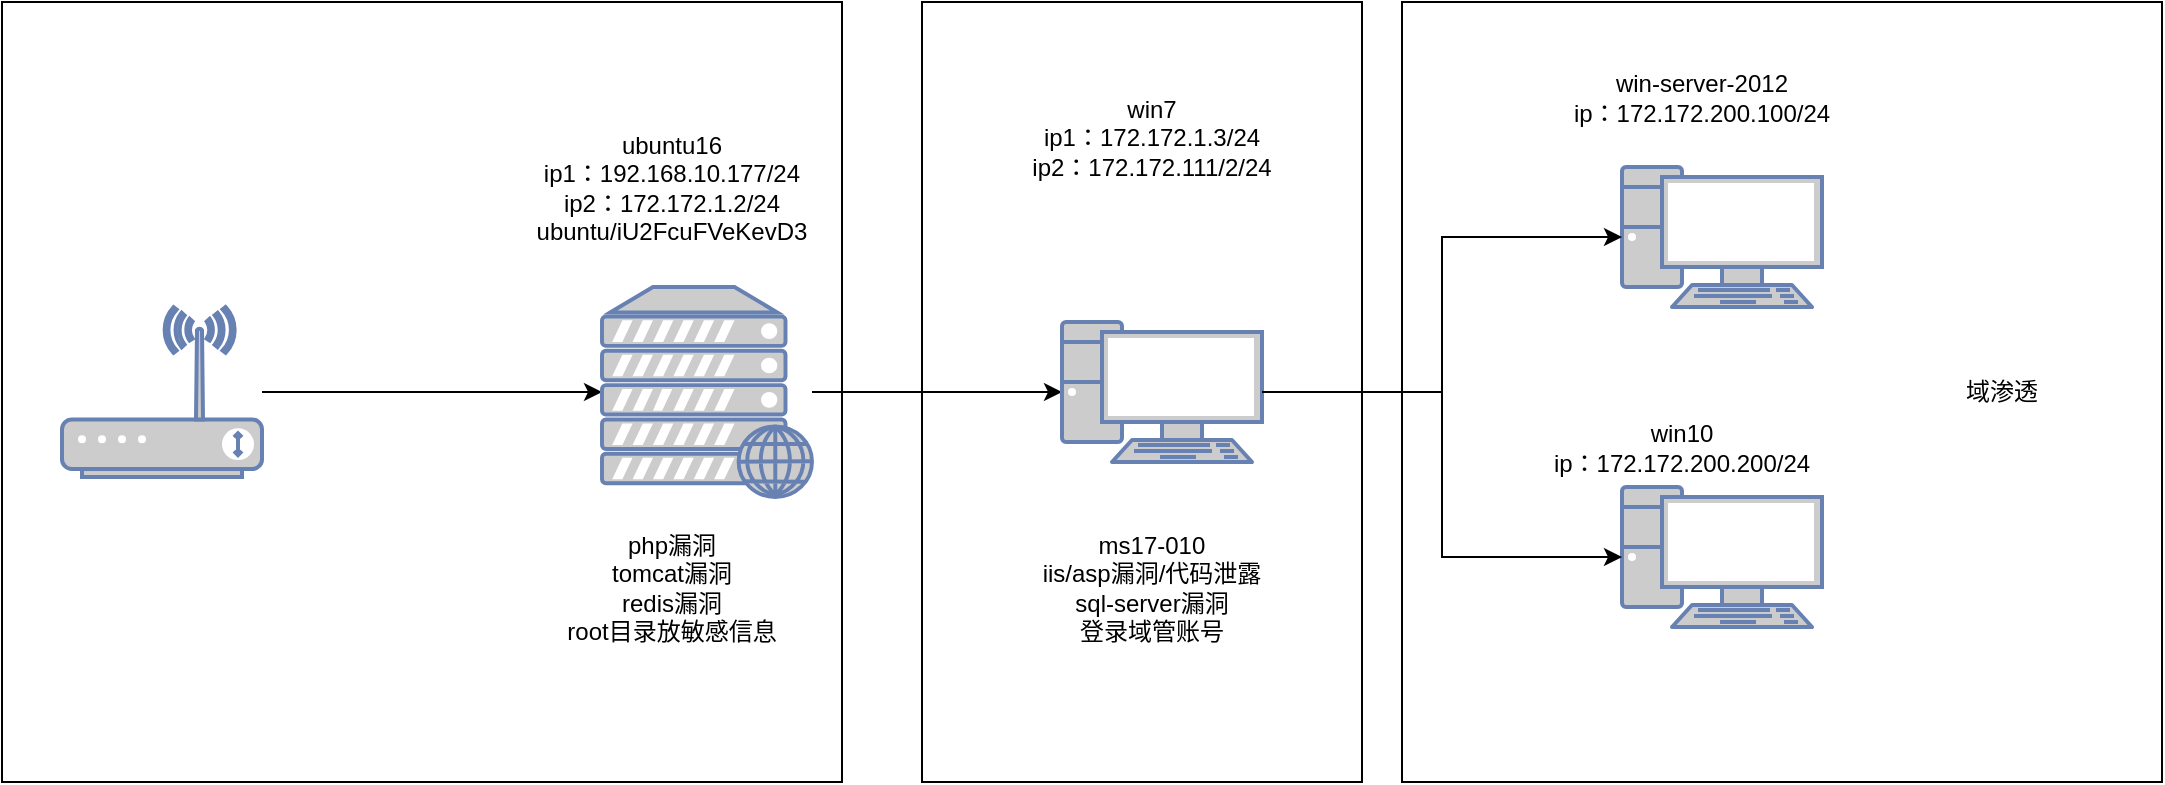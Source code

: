<mxfile version="24.6.2" type="github">
  <diagram name="第 1 页" id="y8SnvAQYcHVqcFEFBBNA">
    <mxGraphModel dx="1728" dy="943" grid="1" gridSize="10" guides="1" tooltips="1" connect="1" arrows="1" fold="1" page="1" pageScale="1" pageWidth="1169" pageHeight="827" math="0" shadow="0">
      <root>
        <mxCell id="0" />
        <mxCell id="1" parent="0" />
        <mxCell id="wA_zci91STuud8swd9hr-13" value="" style="whiteSpace=wrap;html=1;" vertex="1" parent="1">
          <mxGeometry x="505" y="219" width="220" height="390" as="geometry" />
        </mxCell>
        <mxCell id="wA_zci91STuud8swd9hr-12" value="" style="whiteSpace=wrap;html=1;" vertex="1" parent="1">
          <mxGeometry x="745" y="219" width="380" height="390" as="geometry" />
        </mxCell>
        <mxCell id="wA_zci91STuud8swd9hr-11" value="" style="whiteSpace=wrap;html=1;" vertex="1" parent="1">
          <mxGeometry x="45" y="219" width="420" height="390" as="geometry" />
        </mxCell>
        <mxCell id="wA_zci91STuud8swd9hr-7" style="edgeStyle=orthogonalEdgeStyle;rounded=0;orthogonalLoop=1;jettySize=auto;html=1;" edge="1" parent="1" source="wA_zci91STuud8swd9hr-1" target="wA_zci91STuud8swd9hr-2">
          <mxGeometry relative="1" as="geometry" />
        </mxCell>
        <mxCell id="wA_zci91STuud8swd9hr-1" value="" style="fontColor=#0066CC;verticalAlign=top;verticalLabelPosition=bottom;labelPosition=center;align=center;html=1;outlineConnect=0;fillColor=#CCCCCC;strokeColor=#6881B3;gradientColor=none;gradientDirection=north;strokeWidth=2;shape=mxgraph.networks.wireless_modem;" vertex="1" parent="1">
          <mxGeometry x="75" y="371.5" width="100" height="85" as="geometry" />
        </mxCell>
        <mxCell id="wA_zci91STuud8swd9hr-8" style="edgeStyle=orthogonalEdgeStyle;rounded=0;orthogonalLoop=1;jettySize=auto;html=1;" edge="1" parent="1" source="wA_zci91STuud8swd9hr-2" target="wA_zci91STuud8swd9hr-3">
          <mxGeometry relative="1" as="geometry" />
        </mxCell>
        <mxCell id="wA_zci91STuud8swd9hr-2" value="" style="fontColor=#0066CC;verticalAlign=top;verticalLabelPosition=bottom;labelPosition=center;align=center;html=1;outlineConnect=0;fillColor=#CCCCCC;strokeColor=#6881B3;gradientColor=none;gradientDirection=north;strokeWidth=2;shape=mxgraph.networks.web_server;" vertex="1" parent="1">
          <mxGeometry x="345" y="361.5" width="105" height="105" as="geometry" />
        </mxCell>
        <mxCell id="wA_zci91STuud8swd9hr-3" value="" style="fontColor=#0066CC;verticalAlign=top;verticalLabelPosition=bottom;labelPosition=center;align=center;html=1;outlineConnect=0;fillColor=#CCCCCC;strokeColor=#6881B3;gradientColor=none;gradientDirection=north;strokeWidth=2;shape=mxgraph.networks.pc;" vertex="1" parent="1">
          <mxGeometry x="575" y="379" width="100" height="70" as="geometry" />
        </mxCell>
        <mxCell id="wA_zci91STuud8swd9hr-5" value="" style="fontColor=#0066CC;verticalAlign=top;verticalLabelPosition=bottom;labelPosition=center;align=center;html=1;outlineConnect=0;fillColor=#CCCCCC;strokeColor=#6881B3;gradientColor=none;gradientDirection=north;strokeWidth=2;shape=mxgraph.networks.pc;" vertex="1" parent="1">
          <mxGeometry x="855" y="301.5" width="100" height="70" as="geometry" />
        </mxCell>
        <mxCell id="wA_zci91STuud8swd9hr-6" value="" style="fontColor=#0066CC;verticalAlign=top;verticalLabelPosition=bottom;labelPosition=center;align=center;html=1;outlineConnect=0;fillColor=#CCCCCC;strokeColor=#6881B3;gradientColor=none;gradientDirection=north;strokeWidth=2;shape=mxgraph.networks.pc;" vertex="1" parent="1">
          <mxGeometry x="855" y="461.5" width="100" height="70" as="geometry" />
        </mxCell>
        <mxCell id="wA_zci91STuud8swd9hr-9" style="edgeStyle=orthogonalEdgeStyle;rounded=0;orthogonalLoop=1;jettySize=auto;html=1;entryX=0;entryY=0.5;entryDx=0;entryDy=0;entryPerimeter=0;" edge="1" parent="1" source="wA_zci91STuud8swd9hr-3" target="wA_zci91STuud8swd9hr-5">
          <mxGeometry relative="1" as="geometry" />
        </mxCell>
        <mxCell id="wA_zci91STuud8swd9hr-10" style="edgeStyle=orthogonalEdgeStyle;rounded=0;orthogonalLoop=1;jettySize=auto;html=1;entryX=0;entryY=0.5;entryDx=0;entryDy=0;entryPerimeter=0;" edge="1" parent="1" source="wA_zci91STuud8swd9hr-3" target="wA_zci91STuud8swd9hr-6">
          <mxGeometry relative="1" as="geometry" />
        </mxCell>
        <mxCell id="wA_zci91STuud8swd9hr-14" value="&lt;div&gt;ubuntu16&lt;/div&gt;ip1：192.168.10.177/24&lt;div&gt;ip2：172.172.1.2/24&lt;/div&gt;&lt;div&gt;ubuntu/iU2FcuFVeKevD3&lt;/div&gt;" style="text;strokeColor=none;align=center;fillColor=none;html=1;verticalAlign=middle;whiteSpace=wrap;rounded=0;" vertex="1" parent="1">
          <mxGeometry x="295" y="271.5" width="170" height="80" as="geometry" />
        </mxCell>
        <mxCell id="wA_zci91STuud8swd9hr-15" value="php漏洞&lt;div&gt;tomcat漏洞&lt;/div&gt;&lt;div&gt;redis漏洞&lt;/div&gt;&lt;div&gt;root目录放敏感信息&lt;/div&gt;" style="text;strokeColor=none;align=center;fillColor=none;html=1;verticalAlign=middle;whiteSpace=wrap;rounded=0;" vertex="1" parent="1">
          <mxGeometry x="325" y="481.5" width="110" height="60" as="geometry" />
        </mxCell>
        <mxCell id="wA_zci91STuud8swd9hr-16" value="&lt;div&gt;win7&lt;/div&gt;ip1：172.172.1.3/24&lt;div&gt;ip2：172.172.111/2/24&lt;/div&gt;" style="text;strokeColor=none;align=center;fillColor=none;html=1;verticalAlign=middle;whiteSpace=wrap;rounded=0;" vertex="1" parent="1">
          <mxGeometry x="535" y="261.5" width="170" height="50" as="geometry" />
        </mxCell>
        <mxCell id="wA_zci91STuud8swd9hr-17" value="ms17-010&lt;div&gt;iis/asp漏洞/代码泄露&lt;/div&gt;&lt;div&gt;sql-server漏洞&lt;/div&gt;&lt;div&gt;登录域管账号&lt;/div&gt;" style="text;strokeColor=none;align=center;fillColor=none;html=1;verticalAlign=middle;whiteSpace=wrap;rounded=0;" vertex="1" parent="1">
          <mxGeometry x="545" y="471.5" width="150" height="80" as="geometry" />
        </mxCell>
        <mxCell id="wA_zci91STuud8swd9hr-18" value="&lt;div&gt;win-server-2012&lt;/div&gt;ip：172.172.200.100/24" style="text;strokeColor=none;align=center;fillColor=none;html=1;verticalAlign=middle;whiteSpace=wrap;rounded=0;" vertex="1" parent="1">
          <mxGeometry x="805" y="241.5" width="180" height="50" as="geometry" />
        </mxCell>
        <mxCell id="wA_zci91STuud8swd9hr-19" value="&lt;div&gt;win10&lt;/div&gt;ip：172.172.200.200/24" style="text;strokeColor=none;align=center;fillColor=none;html=1;verticalAlign=middle;whiteSpace=wrap;rounded=0;" vertex="1" parent="1">
          <mxGeometry x="795" y="421.5" width="180" height="40" as="geometry" />
        </mxCell>
        <mxCell id="wA_zci91STuud8swd9hr-20" value="域渗透" style="text;strokeColor=none;align=center;fillColor=none;html=1;verticalAlign=middle;whiteSpace=wrap;rounded=0;" vertex="1" parent="1">
          <mxGeometry x="1015" y="399" width="60" height="30" as="geometry" />
        </mxCell>
      </root>
    </mxGraphModel>
  </diagram>
</mxfile>
